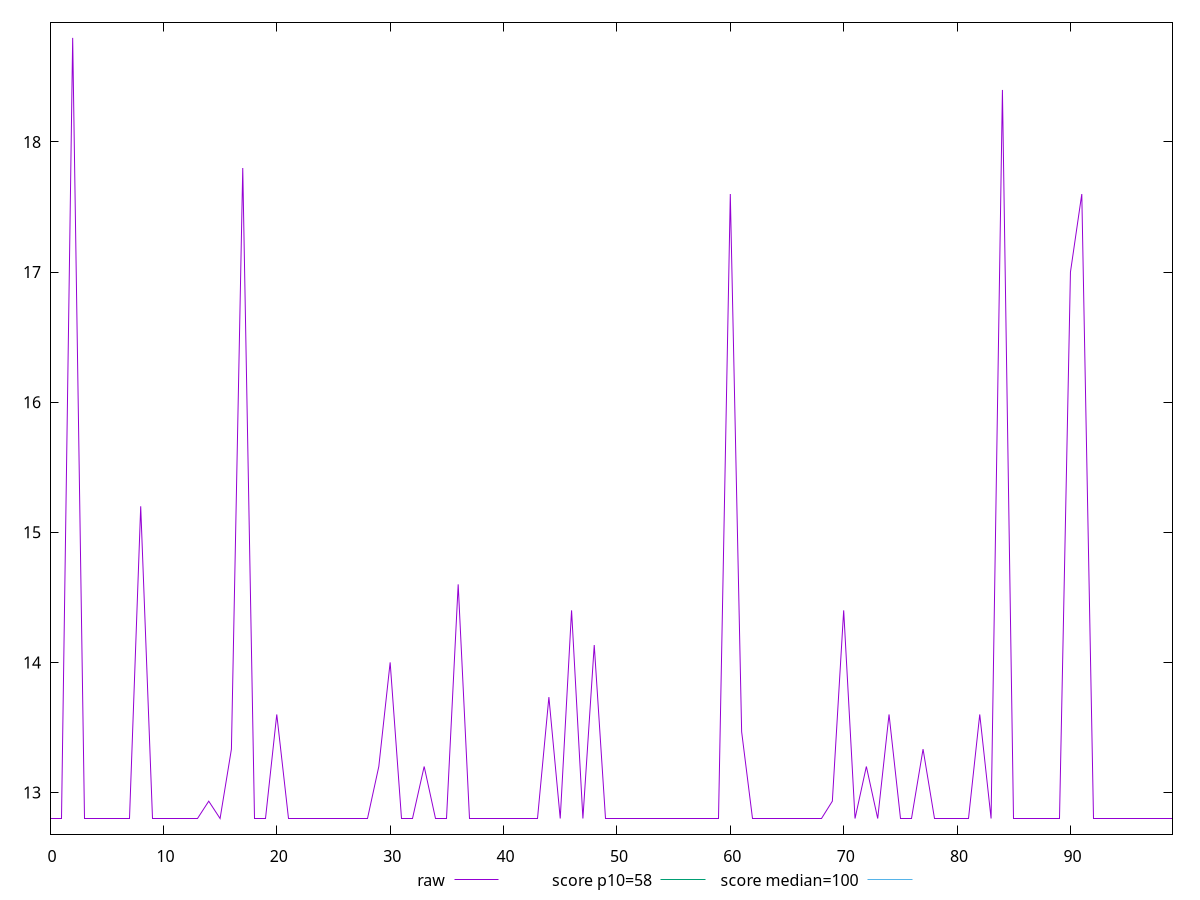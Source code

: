 reset

$raw <<EOF
0 12.8
1 12.8
2 18.8
3 12.8
4 12.8
5 12.8
6 12.8
7 12.8
8 15.200000000000001
9 12.8
10 12.8
11 12.8
12 12.8
13 12.8
14 12.933333333333213
15 12.8
16 13.333333333333336
17 17.8
18 12.8
19 12.8
20 13.59999999999988
21 12.8
22 12.8
23 12.8
24 12.8
25 12.8
26 12.8
27 12.8
28 12.8
29 13.200000000000001
30 14.00000000000012
31 12.8
32 12.8
33 13.200000000000001
34 12.8
35 12.8
36 14.600000000000001
37 12.8
38 12.8
39 12.8
40 12.8
41 12.8
42 12.8
43 12.8
44 13.733333333333334
45 12.8
46 14.4
47 12.8
48 14.133333333333335
49 12.8
50 12.8
51 12.8
52 12.8
53 12.8
54 12.8
55 12.8
56 12.8
57 12.8
58 12.8
59 12.8
60 17.6
61 13.466666666666667
62 12.8
63 12.8
64 12.8
65 12.8
66 12.8
67 12.8
68 12.8
69 12.933333333333335
70 14.4
71 12.8
72 13.19999999999988
73 12.8
74 13.600000000000001
75 12.8
76 12.8
77 13.333333333333336
78 12.8
79 12.8
80 12.8
81 12.8
82 13.600000000000001
83 12.8
84 18.400000000000002
85 12.8
86 12.8
87 12.8
88 12.8
89 12.8
90 16.99999999999982
91 17.6
92 12.8
93 12.8
94 12.8
95 12.8
96 12.8
97 12.8
98 12.8
99 12.8
EOF

set key outside below
set xrange [0:99]
set yrange [12.680000000000001:18.92]
set trange [12.680000000000001:18.92]
set terminal svg size 640, 500 enhanced background rgb 'white'
set output "report_00018_2021-02-10T15-25-16.877Z/estimated-input-latency/samples/pages/raw/values.svg"

plot $raw title "raw" with line, \
     58 title "score p10=58", \
     100 title "score median=100"

reset
